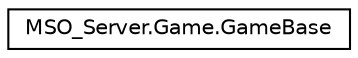digraph "Иерархия классов. Графический вид."
{
 // LATEX_PDF_SIZE
  edge [fontname="Helvetica",fontsize="10",labelfontname="Helvetica",labelfontsize="10"];
  node [fontname="Helvetica",fontsize="10",shape=record];
  rankdir="LR";
  Node0 [label="MSO_Server.Game.GameBase",height=0.2,width=0.4,color="black", fillcolor="white", style="filled",URL="$df/d44/classMSO__Server_1_1Game_1_1GameBase.html",tooltip="Base class for server-side implementations of Game"];
}
